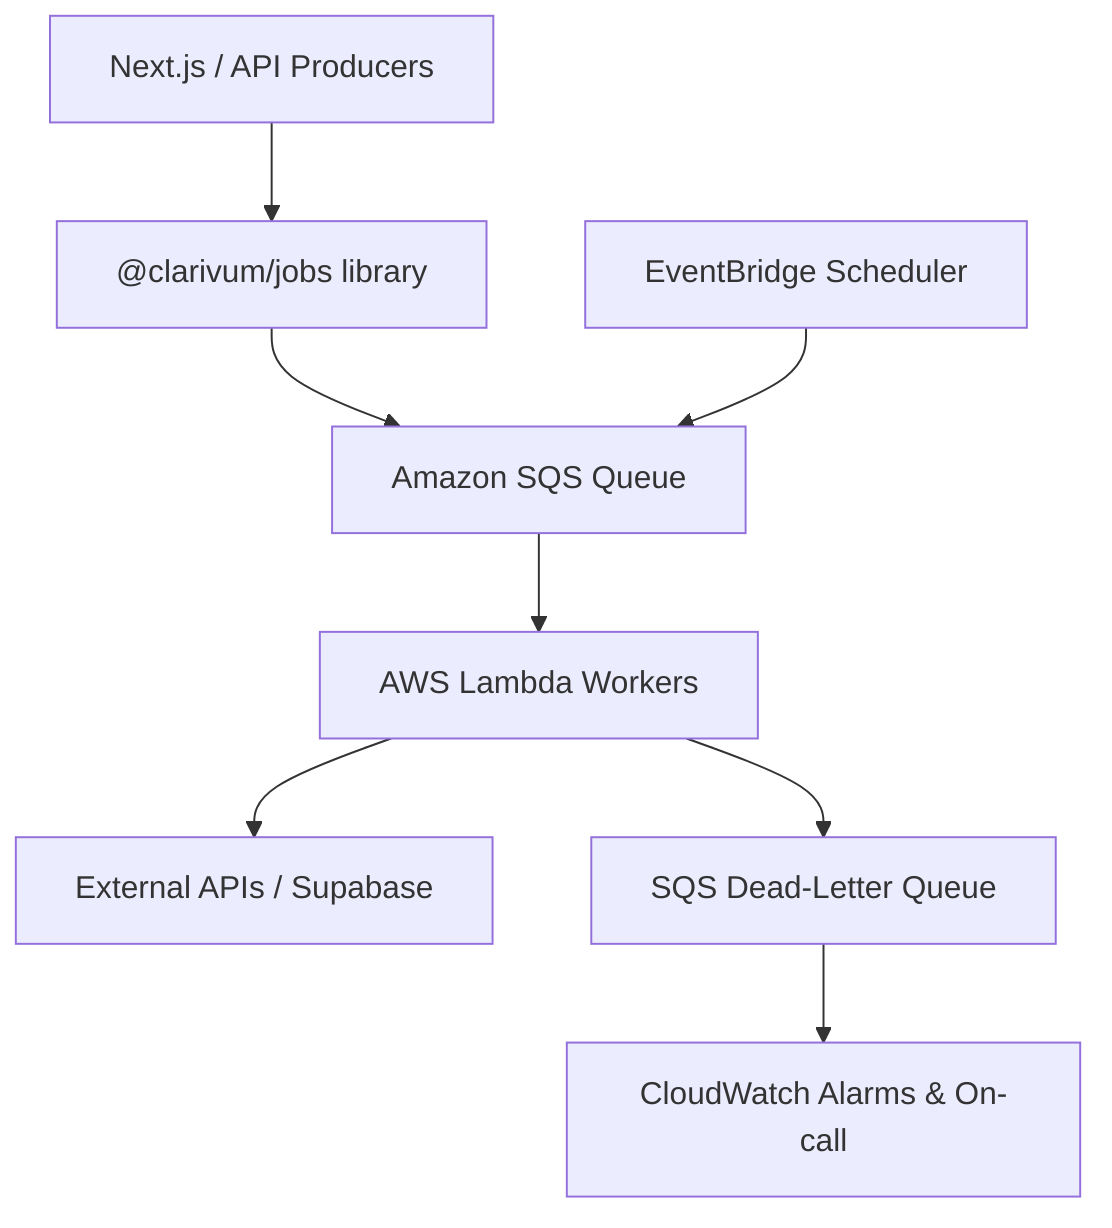 flowchart TD
    Producers["Next.js / API Producers"] --> JobsLib["@clarivum/jobs library"]
    JobsLib --> SQSQueue["Amazon SQS Queue"]
    EventBridge["EventBridge Scheduler"] --> SQSQueue
    SQSQueue --> LambdaWorkers["AWS Lambda Workers"]
    LambdaWorkers --> Services["External APIs / Supabase"]
    LambdaWorkers --> DLQ["SQS Dead-Letter Queue"]
    DLQ --> CloudWatch["CloudWatch Alarms & On-call"]